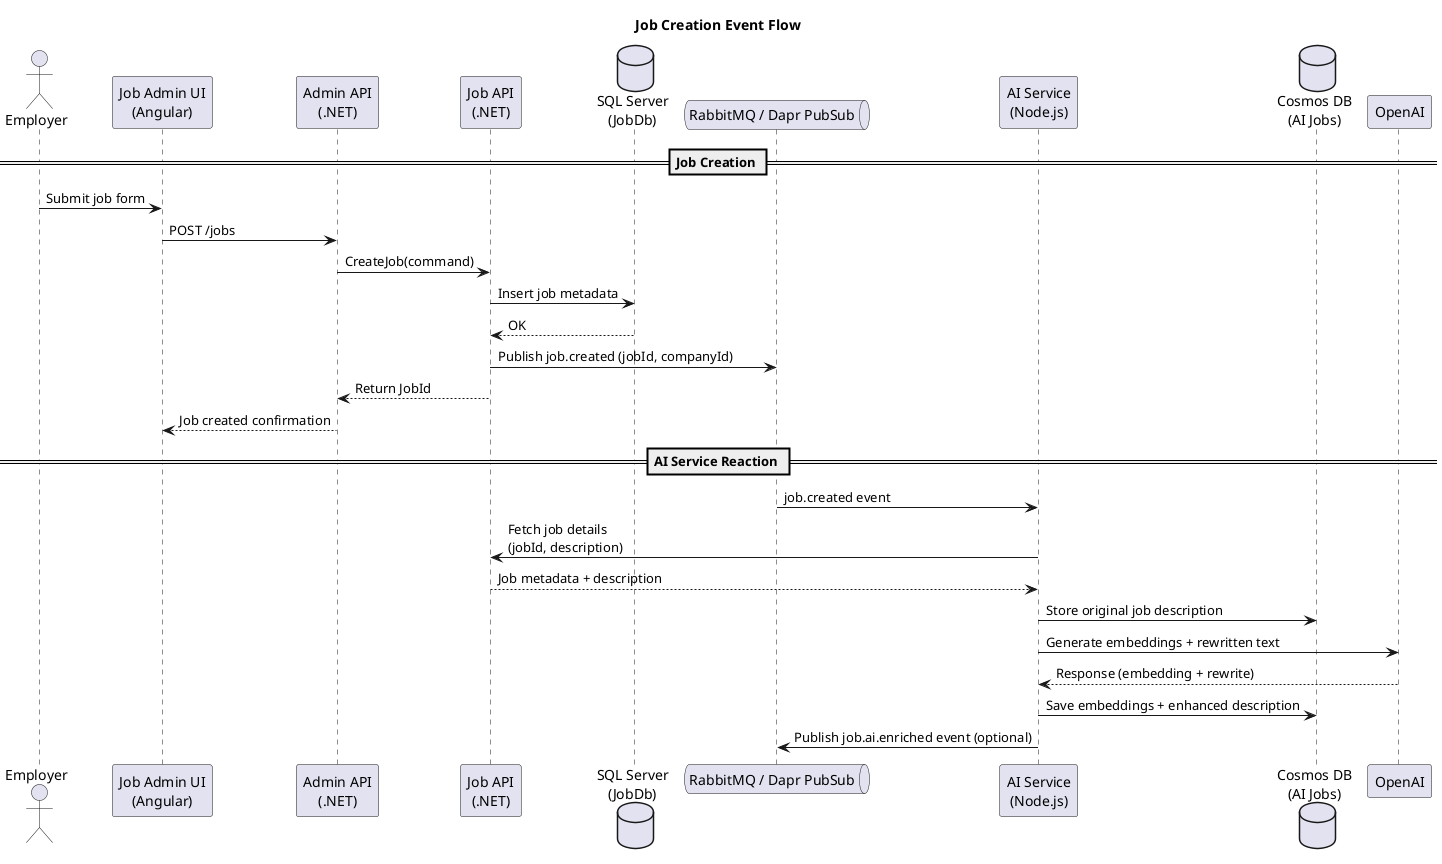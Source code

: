 ﻿@startuml
title Job Creation Event Flow

actor Employer
participant "Job Admin UI\n(Angular)" as AdminUI
participant "Admin API\n(.NET)" as AdminAPI
participant "Job API\n(.NET)" as JobAPI
database "SQL Server\n(JobDb)" as SQL
queue "RabbitMQ / Dapr PubSub" as Bus
participant "AI Service\n(Node.js)" as AIService
database "Cosmos DB\n(AI Jobs)" as Cosmos
participant "OpenAI" as OpenAI

== Job Creation ==
Employer -> AdminUI : Submit job form
AdminUI -> AdminAPI : POST /jobs
AdminAPI -> JobAPI : CreateJob(command)
JobAPI -> SQL : Insert job metadata
SQL --> JobAPI : OK
JobAPI -> Bus : Publish job.created (jobId, companyId)
JobAPI --> AdminAPI : Return JobId
AdminAPI --> AdminUI : Job created confirmation

== AI Service Reaction ==
Bus -> AIService : job.created event
AIService -> JobAPI : Fetch job details\n(jobId, description)
JobAPI --> AIService : Job metadata + description

AIService -> Cosmos : Store original job description
AIService -> OpenAI : Generate embeddings + rewritten text
OpenAI --> AIService : Response (embedding + rewrite)
AIService -> Cosmos : Save embeddings + enhanced description
AIService -> Bus : Publish job.ai.enriched event (optional)

@enduml
